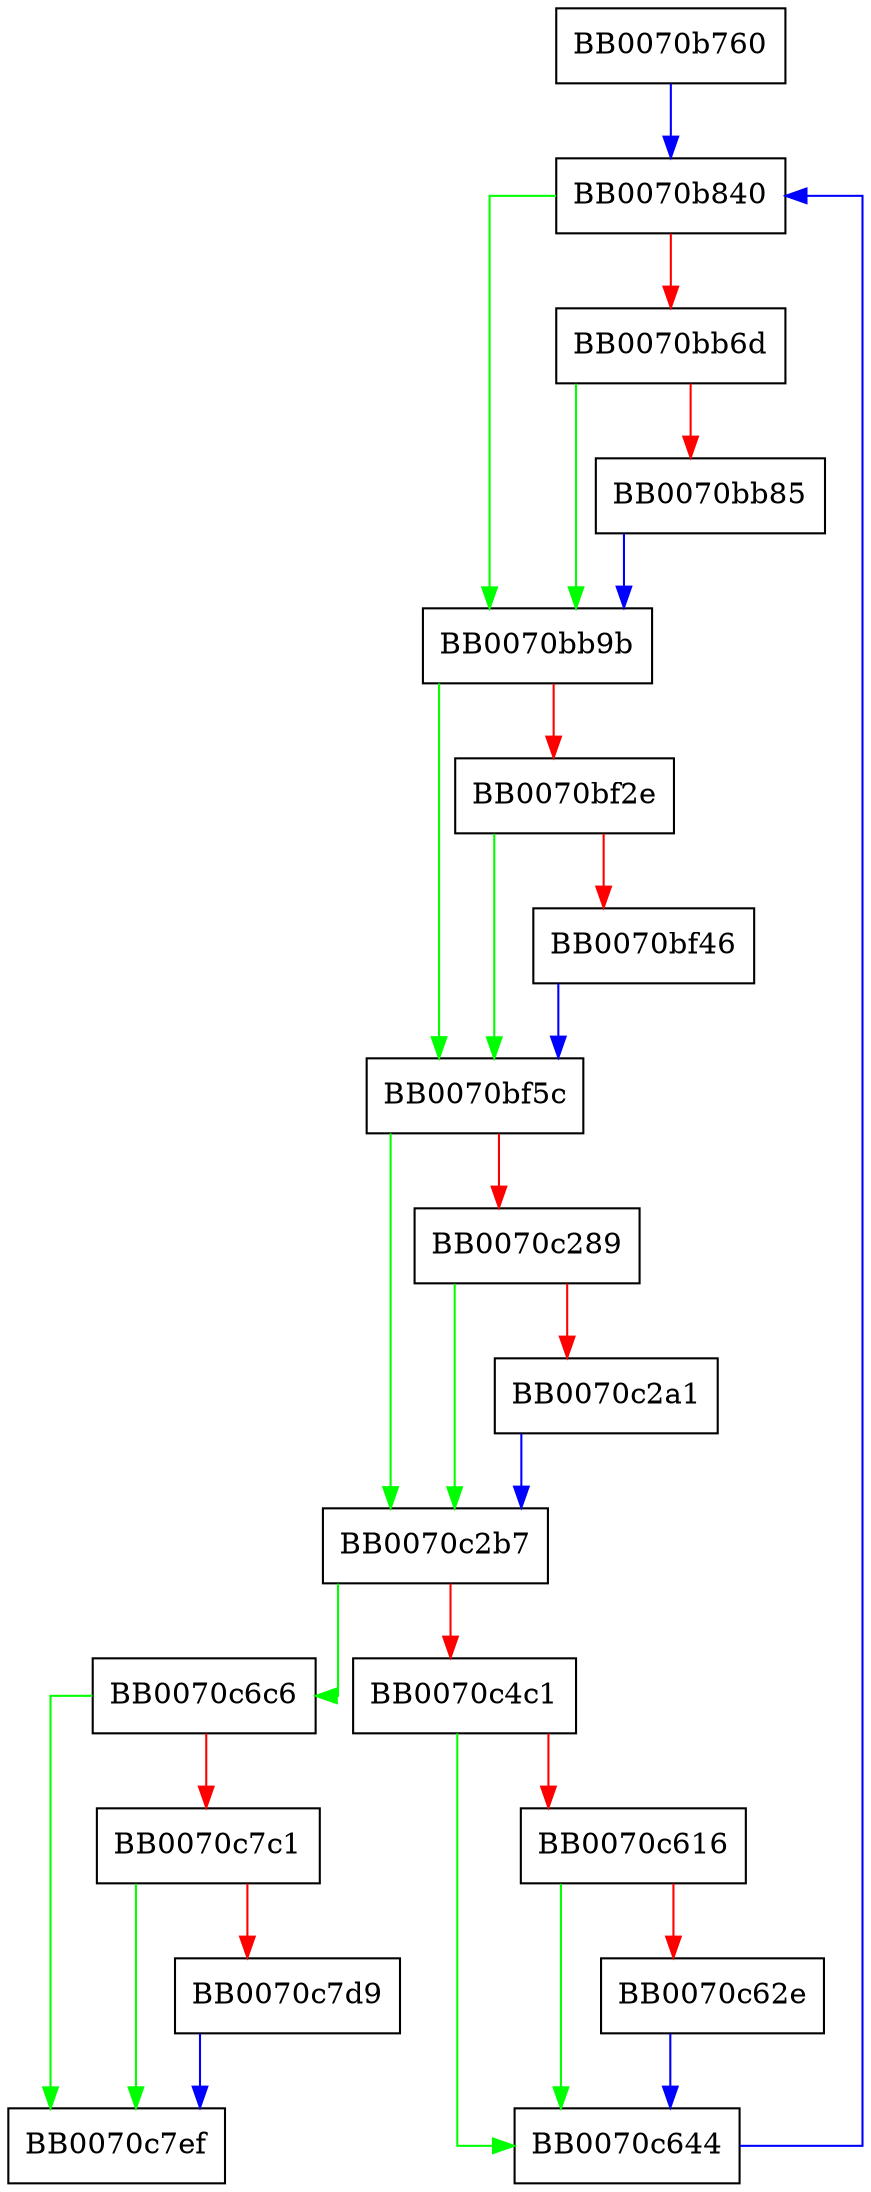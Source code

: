 digraph aesni_cbc_sha1_enc_avx {
  node [shape="box"];
  graph [splines=ortho];
  BB0070b760 -> BB0070b840 [color="blue"];
  BB0070b840 -> BB0070bb9b [color="green"];
  BB0070b840 -> BB0070bb6d [color="red"];
  BB0070bb6d -> BB0070bb9b [color="green"];
  BB0070bb6d -> BB0070bb85 [color="red"];
  BB0070bb85 -> BB0070bb9b [color="blue"];
  BB0070bb9b -> BB0070bf5c [color="green"];
  BB0070bb9b -> BB0070bf2e [color="red"];
  BB0070bf2e -> BB0070bf5c [color="green"];
  BB0070bf2e -> BB0070bf46 [color="red"];
  BB0070bf46 -> BB0070bf5c [color="blue"];
  BB0070bf5c -> BB0070c2b7 [color="green"];
  BB0070bf5c -> BB0070c289 [color="red"];
  BB0070c289 -> BB0070c2b7 [color="green"];
  BB0070c289 -> BB0070c2a1 [color="red"];
  BB0070c2a1 -> BB0070c2b7 [color="blue"];
  BB0070c2b7 -> BB0070c6c6 [color="green"];
  BB0070c2b7 -> BB0070c4c1 [color="red"];
  BB0070c4c1 -> BB0070c644 [color="green"];
  BB0070c4c1 -> BB0070c616 [color="red"];
  BB0070c616 -> BB0070c644 [color="green"];
  BB0070c616 -> BB0070c62e [color="red"];
  BB0070c62e -> BB0070c644 [color="blue"];
  BB0070c644 -> BB0070b840 [color="blue"];
  BB0070c6c6 -> BB0070c7ef [color="green"];
  BB0070c6c6 -> BB0070c7c1 [color="red"];
  BB0070c7c1 -> BB0070c7ef [color="green"];
  BB0070c7c1 -> BB0070c7d9 [color="red"];
  BB0070c7d9 -> BB0070c7ef [color="blue"];
}